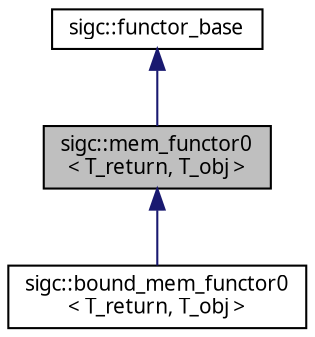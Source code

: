 digraph "sigc::mem_functor0&lt; T_return, T_obj &gt;"
{
  edge [fontname="Sans",fontsize="10",labelfontname="Sans",labelfontsize="10"];
  node [fontname="Sans",fontsize="10",shape=record];
  Node1 [label="sigc::mem_functor0\l\< T_return, T_obj \>",height=0.2,width=0.4,color="black", fillcolor="grey75", style="filled" fontcolor="black"];
  Node2 -> Node1 [dir="back",color="midnightblue",fontsize="10",style="solid",fontname="Sans"];
  Node2 [label="sigc::functor_base",height=0.2,width=0.4,color="black", fillcolor="white", style="filled",URL="$structsigc_1_1functor__base.html",tooltip="A hint to the compiler."];
  Node1 -> Node3 [dir="back",color="midnightblue",fontsize="10",style="solid",fontname="Sans"];
  Node3 [label="sigc::bound_mem_functor0\l\< T_return, T_obj \>",height=0.2,width=0.4,color="black", fillcolor="white", style="filled",URL="$classsigc_1_1bound__mem__functor0.html",tooltip="bound_mem_functor0 encapsulates a method with 0 arguments and an object instance."];
}

